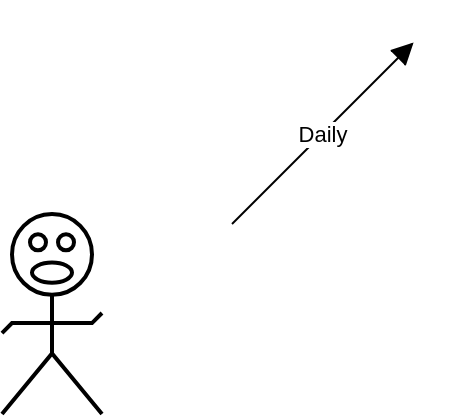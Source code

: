 <mxfile version="20.8.16" type="device"><diagram name="Page-1" id="74b105a0-9070-1c63-61bc-23e55f88626e"><mxGraphModel dx="1687" dy="584" grid="1" gridSize="10" guides="1" tooltips="1" connect="1" arrows="1" fold="1" page="0" pageScale="1.5" pageWidth="1169" pageHeight="826" background="none" math="0" shadow="0"><root><mxCell id="0" style=";html=1;"/><mxCell id="1" style=";html=1;" parent="0"/><mxCell id="GgwaddoPRQckqTCmSoTk-1" value="" style="verticalLabelPosition=bottom;html=1;verticalAlign=top;strokeWidth=2;shape=mxgraph.lean_mapping.verbal;pointerEvents=1;" vertex="1" parent="1"><mxGeometry x="310" y="520" width="50" height="100" as="geometry"/></mxCell><mxCell id="GgwaddoPRQckqTCmSoTk-2" value="Daily" style="shape=mxgraph.lean_mapping.manual_info_flow_edge;html=1;rounded=0;" edge="1" parent="1"><mxGeometry width="100" height="100" relative="1" as="geometry"><mxPoint x="420" y="530" as="sourcePoint"/><mxPoint x="520" y="430" as="targetPoint"/></mxGeometry></mxCell></root></mxGraphModel></diagram></mxfile>